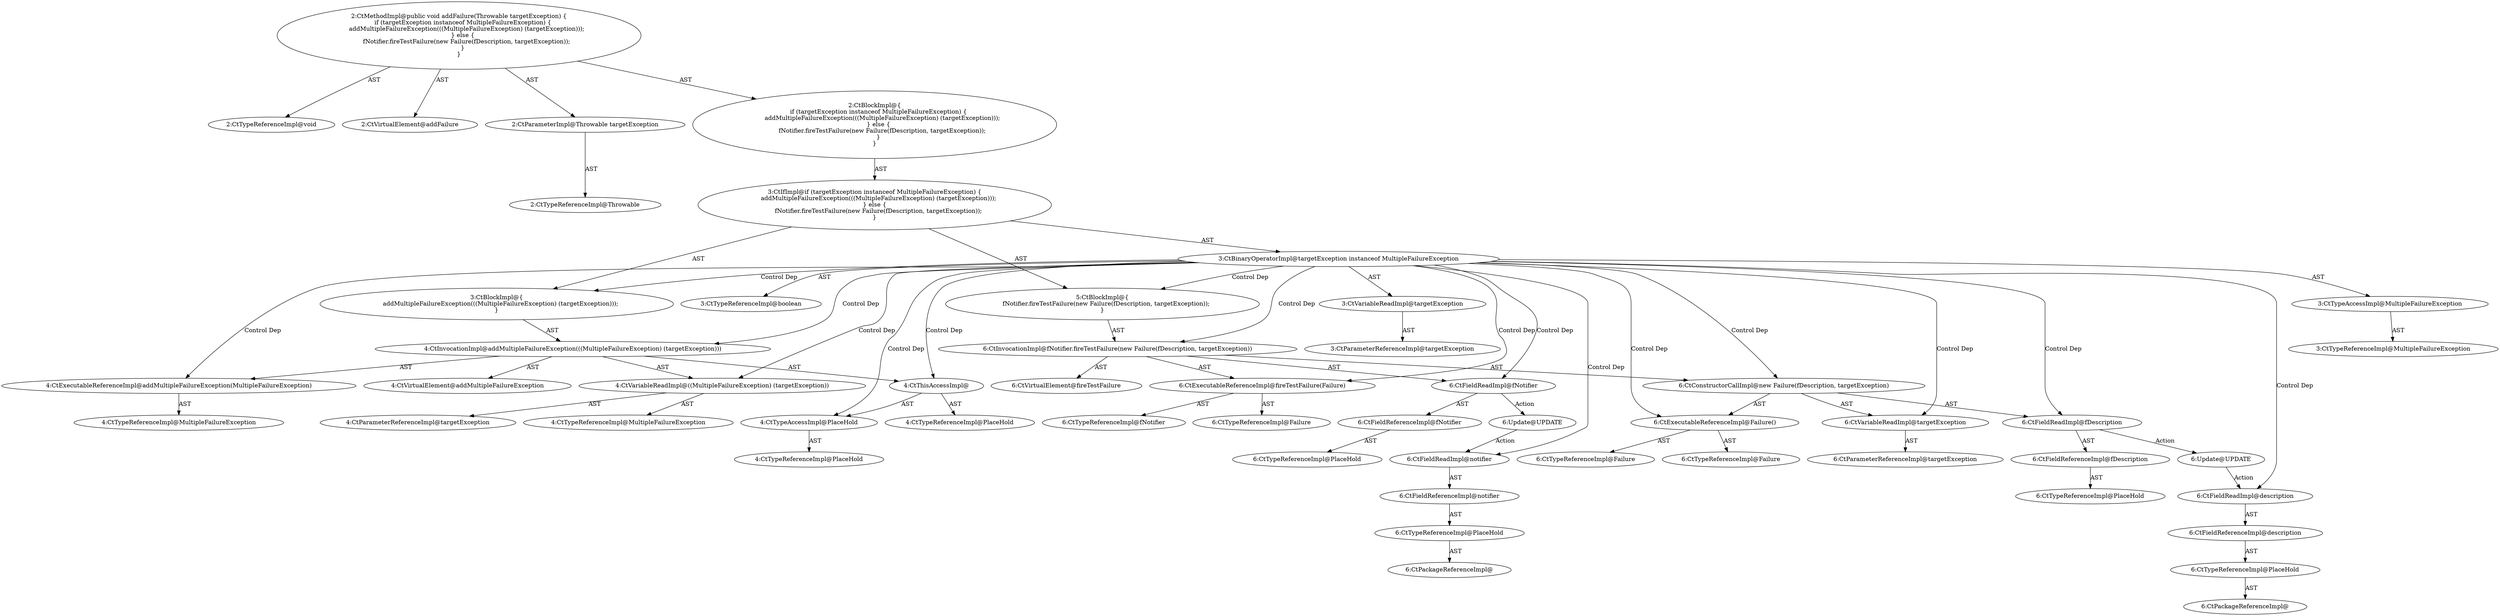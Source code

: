 digraph "addFailure#?,Throwable" {
0 [label="2:CtTypeReferenceImpl@void" shape=ellipse]
1 [label="2:CtVirtualElement@addFailure" shape=ellipse]
2 [label="2:CtParameterImpl@Throwable targetException" shape=ellipse]
3 [label="2:CtTypeReferenceImpl@Throwable" shape=ellipse]
4 [label="3:CtVariableReadImpl@targetException" shape=ellipse]
5 [label="3:CtParameterReferenceImpl@targetException" shape=ellipse]
6 [label="3:CtTypeAccessImpl@MultipleFailureException" shape=ellipse]
7 [label="3:CtTypeReferenceImpl@MultipleFailureException" shape=ellipse]
8 [label="3:CtBinaryOperatorImpl@targetException instanceof MultipleFailureException" shape=ellipse]
9 [label="3:CtTypeReferenceImpl@boolean" shape=ellipse]
10 [label="4:CtExecutableReferenceImpl@addMultipleFailureException(MultipleFailureException)" shape=ellipse]
11 [label="4:CtTypeReferenceImpl@MultipleFailureException" shape=ellipse]
12 [label="4:CtVirtualElement@addMultipleFailureException" shape=ellipse]
13 [label="4:CtTypeAccessImpl@PlaceHold" shape=ellipse]
14 [label="4:CtTypeReferenceImpl@PlaceHold" shape=ellipse]
15 [label="4:CtThisAccessImpl@" shape=ellipse]
16 [label="4:CtTypeReferenceImpl@PlaceHold" shape=ellipse]
17 [label="4:CtVariableReadImpl@((MultipleFailureException) (targetException))" shape=ellipse]
18 [label="4:CtTypeReferenceImpl@MultipleFailureException" shape=ellipse]
19 [label="4:CtParameterReferenceImpl@targetException" shape=ellipse]
20 [label="4:CtInvocationImpl@addMultipleFailureException(((MultipleFailureException) (targetException)))" shape=ellipse]
21 [label="3:CtBlockImpl@\{
    addMultipleFailureException(((MultipleFailureException) (targetException)));
\}" shape=ellipse]
22 [label="6:CtExecutableReferenceImpl@fireTestFailure(Failure)" shape=ellipse]
23 [label="6:CtTypeReferenceImpl@fNotifier" shape=ellipse]
24 [label="6:CtTypeReferenceImpl@Failure" shape=ellipse]
25 [label="6:CtVirtualElement@fireTestFailure" shape=ellipse]
26 [label="6:CtFieldReferenceImpl@fNotifier" shape=ellipse]
27 [label="6:CtTypeReferenceImpl@PlaceHold" shape=ellipse]
28 [label="6:CtFieldReadImpl@fNotifier" shape=ellipse]
29 [label="6:CtExecutableReferenceImpl@Failure()" shape=ellipse]
30 [label="6:CtTypeReferenceImpl@Failure" shape=ellipse]
31 [label="6:CtTypeReferenceImpl@Failure" shape=ellipse]
32 [label="6:CtFieldReferenceImpl@fDescription" shape=ellipse]
33 [label="6:CtTypeReferenceImpl@PlaceHold" shape=ellipse]
34 [label="6:CtFieldReadImpl@fDescription" shape=ellipse]
35 [label="6:CtVariableReadImpl@targetException" shape=ellipse]
36 [label="6:CtParameterReferenceImpl@targetException" shape=ellipse]
37 [label="6:CtConstructorCallImpl@new Failure(fDescription, targetException)" shape=ellipse]
38 [label="6:CtInvocationImpl@fNotifier.fireTestFailure(new Failure(fDescription, targetException))" shape=ellipse]
39 [label="5:CtBlockImpl@\{
    fNotifier.fireTestFailure(new Failure(fDescription, targetException));
\}" shape=ellipse]
40 [label="3:CtIfImpl@if (targetException instanceof MultipleFailureException) \{
    addMultipleFailureException(((MultipleFailureException) (targetException)));
\} else \{
    fNotifier.fireTestFailure(new Failure(fDescription, targetException));
\}" shape=ellipse]
41 [label="2:CtBlockImpl@\{
    if (targetException instanceof MultipleFailureException) \{
        addMultipleFailureException(((MultipleFailureException) (targetException)));
    \} else \{
        fNotifier.fireTestFailure(new Failure(fDescription, targetException));
    \}
\}" shape=ellipse]
42 [label="2:CtMethodImpl@public void addFailure(Throwable targetException) \{
    if (targetException instanceof MultipleFailureException) \{
        addMultipleFailureException(((MultipleFailureException) (targetException)));
    \} else \{
        fNotifier.fireTestFailure(new Failure(fDescription, targetException));
    \}
\}" shape=ellipse]
43 [label="6:Update@UPDATE" shape=ellipse]
44 [label="6:CtPackageReferenceImpl@" shape=ellipse]
45 [label="6:CtTypeReferenceImpl@PlaceHold" shape=ellipse]
46 [label="6:CtFieldReferenceImpl@notifier" shape=ellipse]
47 [label="6:CtFieldReadImpl@notifier" shape=ellipse]
48 [label="6:Update@UPDATE" shape=ellipse]
49 [label="6:CtPackageReferenceImpl@" shape=ellipse]
50 [label="6:CtTypeReferenceImpl@PlaceHold" shape=ellipse]
51 [label="6:CtFieldReferenceImpl@description" shape=ellipse]
52 [label="6:CtFieldReadImpl@description" shape=ellipse]
2 -> 3 [label="AST"];
4 -> 5 [label="AST"];
6 -> 7 [label="AST"];
8 -> 9 [label="AST"];
8 -> 4 [label="AST"];
8 -> 6 [label="AST"];
8 -> 21 [label="Control Dep"];
8 -> 20 [label="Control Dep"];
8 -> 10 [label="Control Dep"];
8 -> 15 [label="Control Dep"];
8 -> 13 [label="Control Dep"];
8 -> 17 [label="Control Dep"];
8 -> 39 [label="Control Dep"];
8 -> 38 [label="Control Dep"];
8 -> 22 [label="Control Dep"];
8 -> 28 [label="Control Dep"];
8 -> 37 [label="Control Dep"];
8 -> 29 [label="Control Dep"];
8 -> 34 [label="Control Dep"];
8 -> 35 [label="Control Dep"];
8 -> 47 [label="Control Dep"];
8 -> 52 [label="Control Dep"];
10 -> 11 [label="AST"];
13 -> 14 [label="AST"];
15 -> 16 [label="AST"];
15 -> 13 [label="AST"];
17 -> 18 [label="AST"];
17 -> 19 [label="AST"];
20 -> 12 [label="AST"];
20 -> 15 [label="AST"];
20 -> 10 [label="AST"];
20 -> 17 [label="AST"];
21 -> 20 [label="AST"];
22 -> 23 [label="AST"];
22 -> 24 [label="AST"];
26 -> 27 [label="AST"];
28 -> 26 [label="AST"];
28 -> 43 [label="Action"];
29 -> 30 [label="AST"];
29 -> 31 [label="AST"];
32 -> 33 [label="AST"];
34 -> 32 [label="AST"];
34 -> 48 [label="Action"];
35 -> 36 [label="AST"];
37 -> 29 [label="AST"];
37 -> 34 [label="AST"];
37 -> 35 [label="AST"];
38 -> 25 [label="AST"];
38 -> 28 [label="AST"];
38 -> 22 [label="AST"];
38 -> 37 [label="AST"];
39 -> 38 [label="AST"];
40 -> 8 [label="AST"];
40 -> 21 [label="AST"];
40 -> 39 [label="AST"];
41 -> 40 [label="AST"];
42 -> 1 [label="AST"];
42 -> 0 [label="AST"];
42 -> 2 [label="AST"];
42 -> 41 [label="AST"];
43 -> 47 [label="Action"];
45 -> 44 [label="AST"];
46 -> 45 [label="AST"];
47 -> 46 [label="AST"];
48 -> 52 [label="Action"];
50 -> 49 [label="AST"];
51 -> 50 [label="AST"];
52 -> 51 [label="AST"];
}